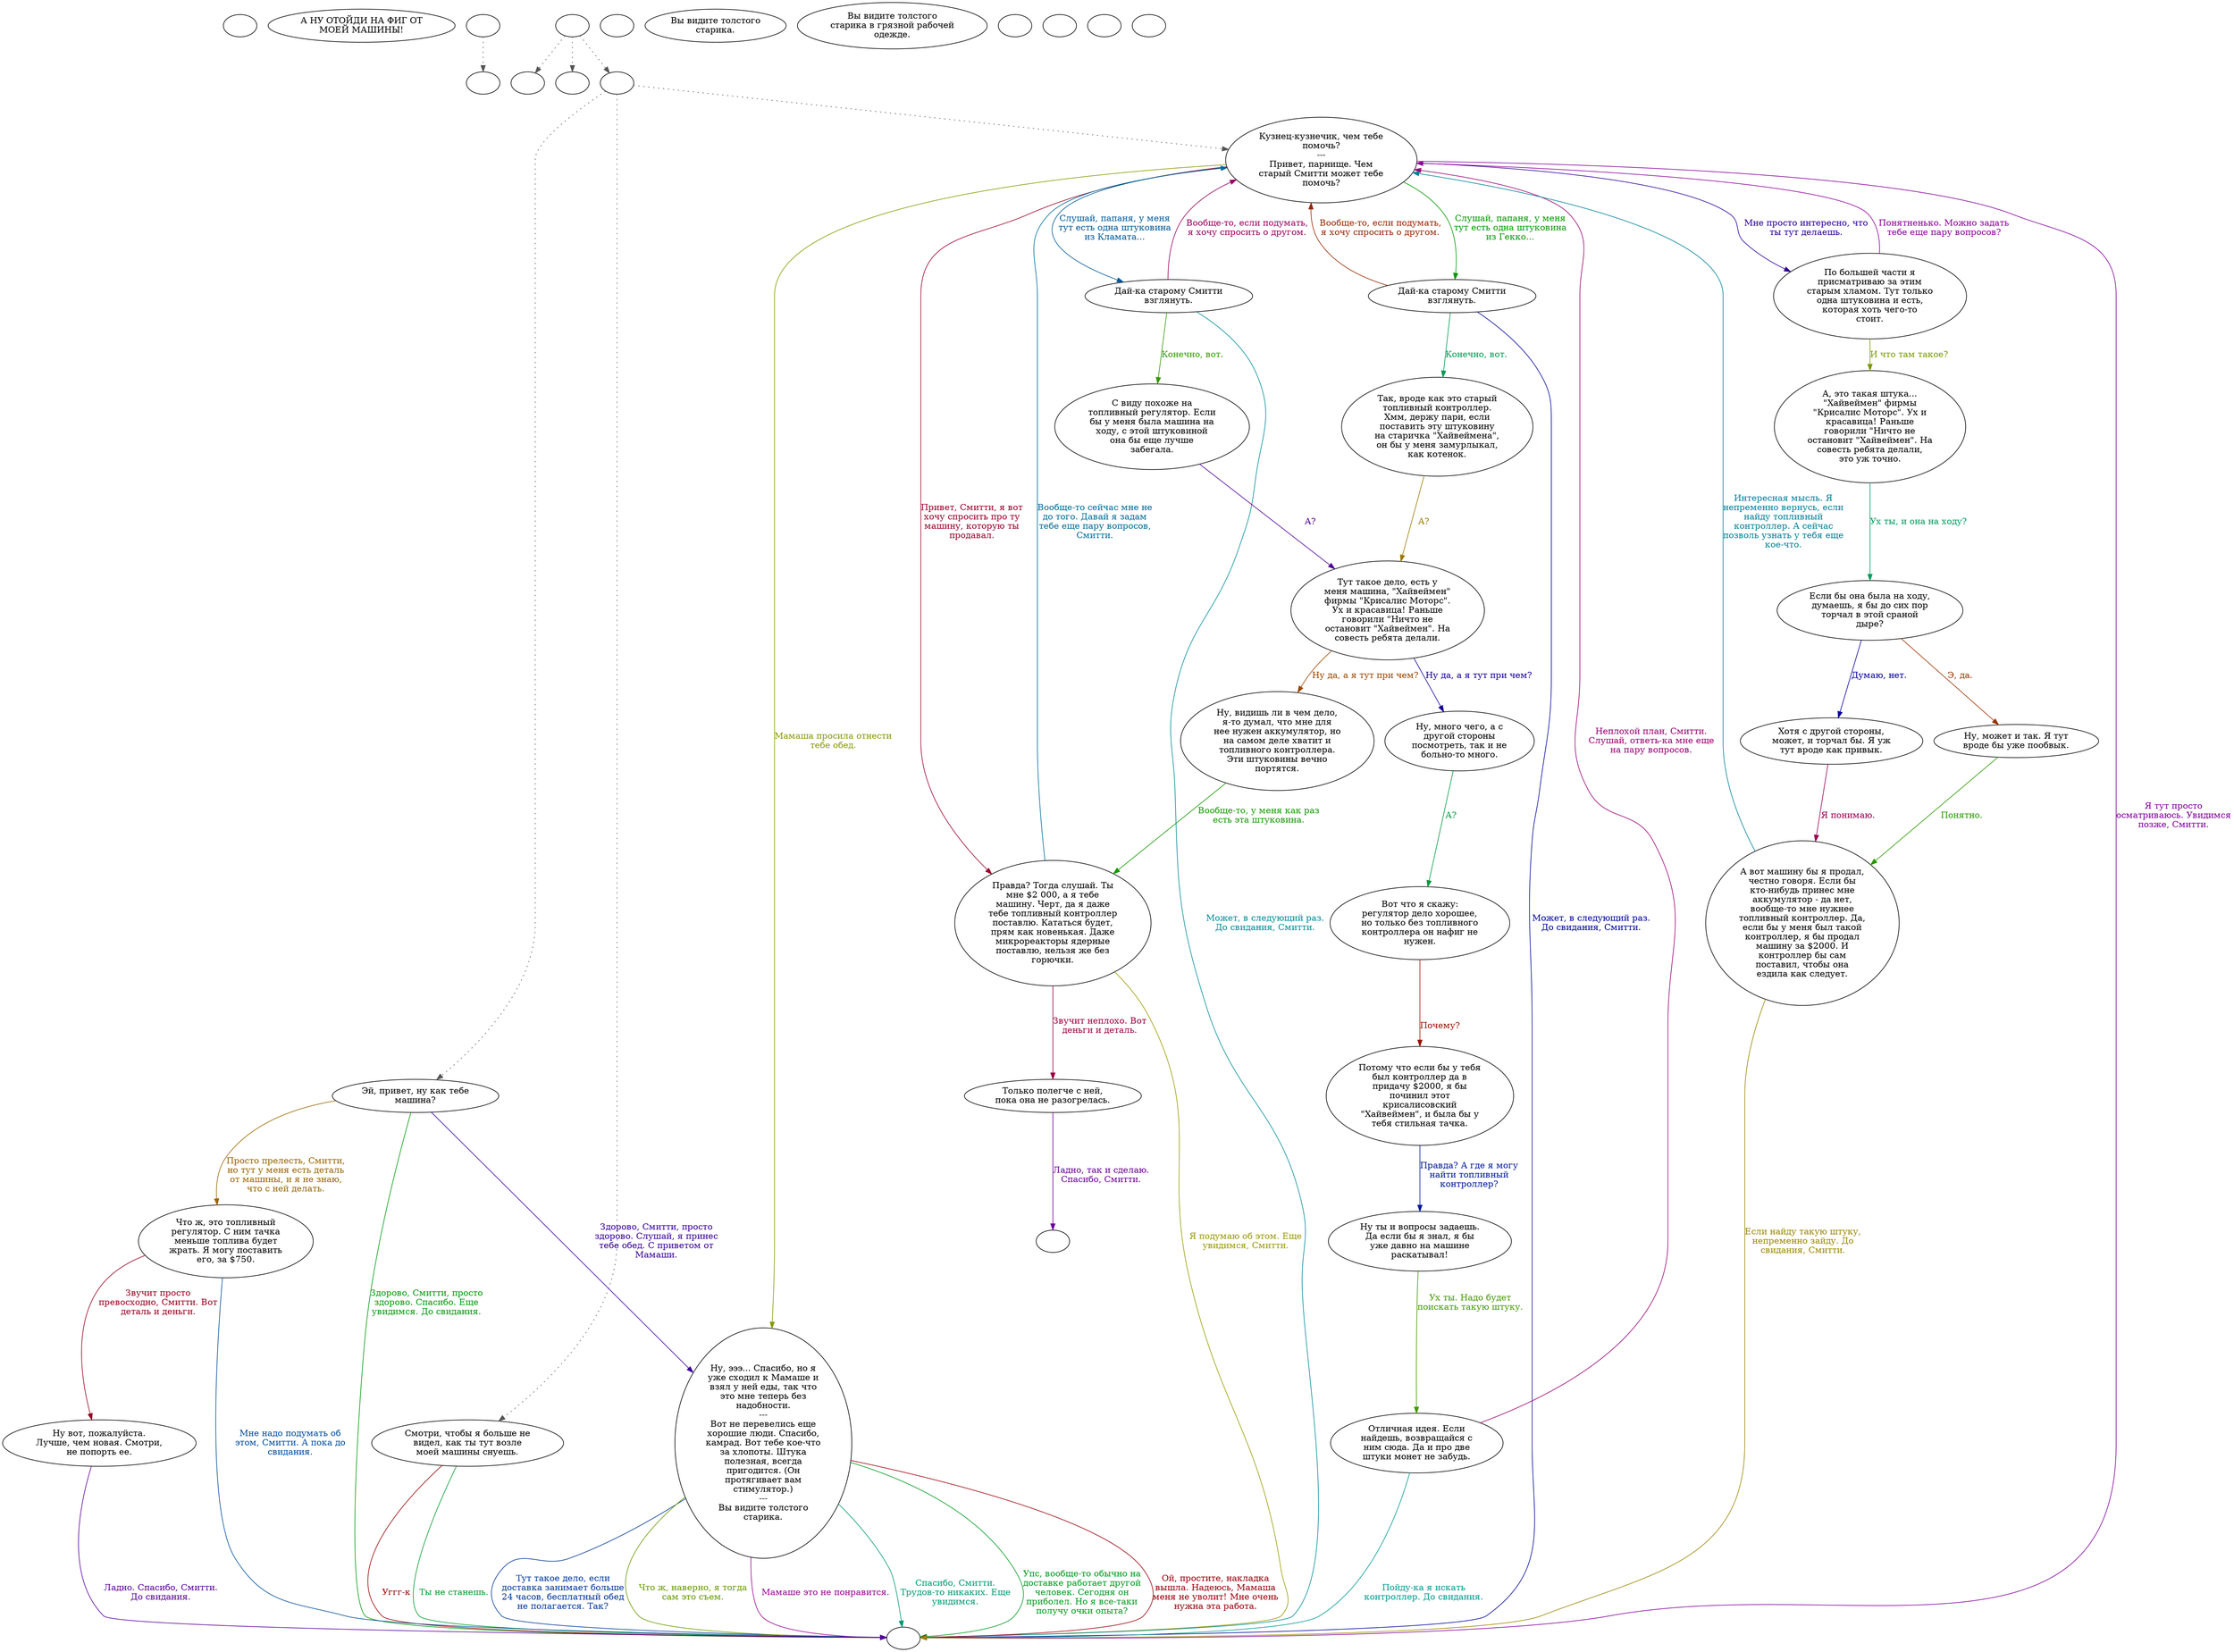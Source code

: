 digraph dcSmitty {
  "start" [style=filled       fillcolor="#FFFFFF"       color="#000000"]
  "start" [label=""]
  "critter_p_proc" [style=filled       fillcolor="#FFFFFF"       color="#000000"]
  "critter_p_proc" [label="А НУ ОТОЙДИ НА ФИГ ОТ\nМОЕЙ МАШИНЫ!"]
  "pickup_p_proc" [style=filled       fillcolor="#FFFFFF"       color="#000000"]
  "pickup_p_proc" -> "Node998" [style=dotted color="#555555"]
  "pickup_p_proc" [label=""]
  "talk_p_proc" [style=filled       fillcolor="#FFFFFF"       color="#000000"]
  "talk_p_proc" -> "Node001" [style=dotted color="#555555"]
  "talk_p_proc" -> "Node002" [style=dotted color="#555555"]
  "talk_p_proc" -> "Node000" [style=dotted color="#555555"]
  "talk_p_proc" [label=""]
  "destroy_p_proc" [style=filled       fillcolor="#FFFFFF"       color="#000000"]
  "destroy_p_proc" [label=""]
  "look_at_p_proc" [style=filled       fillcolor="#FFFFFF"       color="#000000"]
  "look_at_p_proc" [label="Вы видите толстого\nстарика."]
  "description_p_proc" [style=filled       fillcolor="#FFFFFF"       color="#000000"]
  "description_p_proc" [label="Вы видите толстого\nстарика в грязной рабочей\nодежде."]
  "use_skill_on_p_proc" [style=filled       fillcolor="#FFFFFF"       color="#000000"]
  "use_skill_on_p_proc" [label=""]
  "damage_p_proc" [style=filled       fillcolor="#FFFFFF"       color="#000000"]
  "damage_p_proc" [label=""]
  "map_enter_p_proc" [style=filled       fillcolor="#FFFFFF"       color="#000000"]
  "map_enter_p_proc" [label=""]
  "timed_event_p_proc" [style=filled       fillcolor="#FFFFFF"       color="#000000"]
  "timed_event_p_proc" [label=""]
  "Node998" [style=filled       fillcolor="#FFFFFF"       color="#000000"]
  "Node998" [label=""]
  "Node999" [style=filled       fillcolor="#FFFFFF"       color="#000000"]
  "Node999" [label=""]
  "Node000" [style=filled       fillcolor="#FFFFFF"       color="#000000"]
  "Node000" -> "Node018" [style=dotted color="#555555"]
  "Node000" -> "Node027" [style=dotted color="#555555"]
  "Node000" -> "Node003" [style=dotted color="#555555"]
  "Node000" [label=""]
  "Node001" [style=filled       fillcolor="#FFFFFF"       color="#000000"]
  "Node001" [label=""]
  "Node002" [style=filled       fillcolor="#FFFFFF"       color="#000000"]
  "Node002" [label=""]
  "Node003" [style=filled       fillcolor="#FFFFFF"       color="#000000"]
  "Node003" [label="Кузнец-кузнечик, чем тебе\nпомочь?\n---\nПривет, парнище. Чем\nстарый Смитти может тебе\nпомочь?"]
  "Node003" -> "Node020" [label="Мне просто интересно, что\nты тут делаешь." color="#2D0099" fontcolor="#2D0099"]
  "Node003" -> "Node004" [label="Слушай, папаня, у меня\nтут есть одна штуковина\nиз Гекко..." color="#009900" fontcolor="#009900"]
  "Node003" -> "Node011" [label="Привет, Смитти, я вот\nхочу спросить про ту\nмашину, которую ты\nпродавал." color="#99002C" fontcolor="#99002C"]
  "Node003" -> "Node005" [label="Слушай, папаня, у меня\nтут есть одна штуковина\nиз Кламата..." color="#005999" fontcolor="#005999"]
  "Node003" -> "Node008" [label="Мамаша просила отнести\nтебе обед." color="#869900" fontcolor="#869900"]
  "Node003" -> "Node999" [label="Я тут просто\nосматриваюсь. Увидимся\nпозже, Смитти." color="#800099" fontcolor="#800099"]
  "Node004" [style=filled       fillcolor="#FFFFFF"       color="#000000"]
  "Node004" [label="Дай-ка старому Смитти\nвзглянуть."]
  "Node004" -> "Node006" [label="Конечно, вот." color="#009953" fontcolor="#009953"]
  "Node004" -> "Node003" [label="Вообще-то, если подумать,\nя хочу спросить о другом." color="#992700" fontcolor="#992700"]
  "Node004" -> "Node999" [label="Может, в следующий раз.\nДо свидания, Смитти." color="#000699" fontcolor="#000699"]
  "Node005" [style=filled       fillcolor="#FFFFFF"       color="#000000"]
  "Node005" [label="Дай-ка старому Смитти\nвзглянуть."]
  "Node005" -> "Node007" [label="Конечно, вот." color="#339900" fontcolor="#339900"]
  "Node005" -> "Node003" [label="Вообще-то, если подумать,\nя хочу спросить о другом." color="#99005F" fontcolor="#99005F"]
  "Node005" -> "Node999" [label="Может, в следующий раз.\nДо свидания, Смитти." color="#008C99" fontcolor="#008C99"]
  "Node006" [style=filled       fillcolor="#FFFFFF"       color="#000000"]
  "Node006" [label="Так, вроде как это старый\nтопливный контроллер.\nХмм, держу пари, если\nпоставить эту штуковину\nна старичка \"Хайвеймена\",\nон бы у меня замурлыкал,\nкак котенок."]
  "Node006" -> "Node009" [label="А?" color="#997900" fontcolor="#997900"]
  "Node007" [style=filled       fillcolor="#FFFFFF"       color="#000000"]
  "Node007" [label="С виду похоже на\nтопливный регулятор. Если\nбы у меня была машина на\nходу, с этой штуковиной\nона бы еще лучше\nзабегала."]
  "Node007" -> "Node009" [label="А?" color="#4D0099" fontcolor="#4D0099"]
  "Node008" [style=filled       fillcolor="#FFFFFF"       color="#000000"]
  "Node008" [label="Ну, эээ... Спасибо, но я\nуже сходил к Мамаше и\nвзял у ней еды, так что\nэто мне теперь без\nнадобности.\n---\nВот не перевелись еще\nхорошие люди. Спасибо,\nкамрад. Вот тебе кое-что\nза хлопоты. Штука\nполезная, всегда\nпригодится. (Он\nпротягивает вам\nстимулятор.)\n---\nВы видите толстого\nстарика."]
  "Node008" -> "Node999" [label="Упс, вообще-то обычно на\nдоставке работает другой\nчеловек. Сегодня он\nприболел. Но я все-таки\nполучу очки опыта?" color="#009920" fontcolor="#009920"]
  "Node008" -> "Node999" [label="Ой, простите, накладка\nвышла. Надеюсь, Мамаша\nменя не уволит! Мне очень\nнужна эта работа." color="#99000D" fontcolor="#99000D"]
  "Node008" -> "Node999" [label="Тут такое дело, если\nдоставка занимает больше\n24 часов, бесплатный обед\nне полагается. Так?" color="#003999" fontcolor="#003999"]
  "Node008" -> "Node999" [label="Что ж, наверно, я тогда\nсам это съем." color="#669900" fontcolor="#669900"]
  "Node008" -> "Node999" [label="Мамаше это не понравится." color="#990093" fontcolor="#990093"]
  "Node008" -> "Node999" [label="Спасибо, Смитти.\nТрудов-то никаких. Еще\nувидимся." color="#009973" fontcolor="#009973"]
  "Node009" [style=filled       fillcolor="#FFFFFF"       color="#000000"]
  "Node009" [label="Тут такое дело, есть у\nменя машина, \"Хайвеймен\"\nфирмы \"Крисалис Моторс\".\nУх и красавица! Раньше\nговорили \"Ничто не\nостановит \"Хайвеймен\". На\nсовесть ребята делали."]
  "Node009" -> "Node010" [label="Ну да, а я тут при чем?" color="#994600" fontcolor="#994600"]
  "Node009" -> "Node013" [label="Ну да, а я тут при чем?" color="#190099" fontcolor="#190099"]
  "Node010" [style=filled       fillcolor="#FFFFFF"       color="#000000"]
  "Node010" [label="Ну, видишь ли в чем дело,\nя-то думал, что мне для\nнее нужен аккумулятор, но\nна самом деле хватит и\nтопливного контроллера.\nЭти штуковины вечно\nпортятся."]
  "Node010" -> "Node011" [label="Вообще-то, у меня как раз\nесть эта штуковина." color="#139900" fontcolor="#139900"]
  "Node011" [style=filled       fillcolor="#FFFFFF"       color="#000000"]
  "Node011" [label="Правда? Тогда слушай. Ты\nмне $2 000, а я тебе\nмашину. Черт, да я даже\nтебе топливный контроллер\nпоставлю. Кататься будет,\nпрям как новенькая. Даже\nмикрореакторы ядерные\nпоставлю, нельзя же без\nгорючки."]
  "Node011" -> "Node012" [label="Звучит неплохо. Вот\nденьги и деталь." color="#990040" fontcolor="#990040"]
  "Node011" -> "Node003" [label="Вообще-то сейчас мне не\nдо того. Давай я задам\nтебе еще пару вопросов,\nСмитти." color="#006C99" fontcolor="#006C99"]
  "Node011" -> "Node999" [label="Я подумаю об этом. Еще\nувидимся, Смитти." color="#999900" fontcolor="#999900"]
  "Node012" [style=filled       fillcolor="#FFFFFF"       color="#000000"]
  "Node012" [label="Только полегче с ней,\nпока она не разогрелась."]
  "Node012" -> "Node990" [label="Ладно, так и сделаю.\nСпасибо, Смитти." color="#6C0099" fontcolor="#6C0099"]
  "Node013" [style=filled       fillcolor="#FFFFFF"       color="#000000"]
  "Node013" [label="Ну, много чего, а с\nдругой стороны\nпосмотреть, так и не\nбольно-то много."]
  "Node013" -> "Node014" [label="А?" color="#009940" fontcolor="#009940"]
  "Node014" [style=filled       fillcolor="#FFFFFF"       color="#000000"]
  "Node014" [label="Вот что я скажу:\nрегулятор дело хорошее,\nно только без топливного\nконтроллера он нафиг не\nнужен."]
  "Node014" -> "Node015" [label="Почему?" color="#991300" fontcolor="#991300"]
  "Node015" [style=filled       fillcolor="#FFFFFF"       color="#000000"]
  "Node015" [label="Потому что если бы у тебя\nбыл контроллер да в\nпридачу $2000, я бы\nпочинил этот\nкрисалисовский\n\"Хайвеймен\", и была бы у\nтебя стильная тачка."]
  "Node015" -> "Node016" [label="Правда? А где я могу\nнайти топливный\nконтроллер?" color="#001A99" fontcolor="#001A99"]
  "Node016" [style=filled       fillcolor="#FFFFFF"       color="#000000"]
  "Node016" [label="Ну ты и вопросы задаешь.\nДа если бы я знал, я бы\nуже давно на машине\nраскатывал!"]
  "Node016" -> "Node017" [label="Ух ты. Надо будет\nпоискать такую штуку." color="#469900" fontcolor="#469900"]
  "Node017" [style=filled       fillcolor="#FFFFFF"       color="#000000"]
  "Node017" [label="Отличная идея. Если\nнайдешь, возвращайся с\nним сюда. Да и про две\nштуки монет не забудь."]
  "Node017" -> "Node003" [label="Неплохой план, Смитти.\nСлушай, ответь-ка мне еще\nна пару вопросов." color="#990073" fontcolor="#990073"]
  "Node017" -> "Node999" [label="Пойду-ка я искать\nконтроллер. До свидания." color="#009992" fontcolor="#009992"]
  "Node018" [style=filled       fillcolor="#FFFFFF"       color="#000000"]
  "Node018" [label="Эй, привет, ну как тебе\nмашина?"]
  "Node018" -> "Node019" [label="Просто прелесть, Смитти,\nно тут у меня есть деталь\nот машины, и я не знаю,\nчто с ней делать." color="#996600" fontcolor="#996600"]
  "Node018" -> "Node008" [label="Здорово, Смитти, просто\nздорово. Слушай, я принес\nтебе обед. С приветом от\nМамаши." color="#390099" fontcolor="#390099"]
  "Node018" -> "Node999" [label="Здорово, Смитти, просто\nздорово. Спасибо. Еще\nувидимся. До свидания." color="#00990C" fontcolor="#00990C"]
  "Node019" [style=filled       fillcolor="#FFFFFF"       color="#000000"]
  "Node019" [label="Что ж, это топливный\nрегулятор. С ним тачка\nменьше топлива будет\nжрать. Я могу поставить\nего, за $750."]
  "Node019" -> "Node026" [label="Звучит просто\nпревосходно, Смитти. Вот\nдеталь и деньги." color="#990020" fontcolor="#990020"]
  "Node019" -> "Node999" [label="Мне надо подумать об\nэтом, Смитти. А пока до\nсвидания." color="#004D99" fontcolor="#004D99"]
  "Node020" [style=filled       fillcolor="#FFFFFF"       color="#000000"]
  "Node020" [label="По большей части я\nприсматриваю за этим\nстарым хламом. Тут только\nодна штуковина и есть,\nкоторая хоть чего-то\nстоит."]
  "Node020" -> "Node021" [label="И что там такое?" color="#799900" fontcolor="#799900"]
  "Node020" -> "Node003" [label="Понятненько. Можно задать\nтебе еще пару вопросов?" color="#8C0099" fontcolor="#8C0099"]
  "Node021" [style=filled       fillcolor="#FFFFFF"       color="#000000"]
  "Node021" [label="А, это такая штука...\n\"Хайвеймен\" фирмы\n\"Крисалис Моторс\". Ух и\nкрасавица! Раньше\nговорили \"Ничто не\nостановит \"Хайвеймен\". На\nсовесть ребята делали,\nэто уж точно."]
  "Node021" -> "Node022" [label="Ух ты, и она на ходу?" color="#00995F" fontcolor="#00995F"]
  "Node022" [style=filled       fillcolor="#FFFFFF"       color="#000000"]
  "Node022" [label="Если бы она была на ходу,\nдумаешь, я бы до сих пор\nторчал в этой сраной\nдыре?"]
  "Node022" -> "Node023" [label="Э, да." color="#993300" fontcolor="#993300"]
  "Node022" -> "Node024" [label="Думаю, нет." color="#060099" fontcolor="#060099"]
  "Node023" [style=filled       fillcolor="#FFFFFF"       color="#000000"]
  "Node023" [label="Ну, может и так. Я тут\nвроде бы уже пообвык."]
  "Node023" -> "Node025" [label="Понятно." color="#279900" fontcolor="#279900"]
  "Node024" [style=filled       fillcolor="#FFFFFF"       color="#000000"]
  "Node024" [label="Хотя с другой стороны,\nможет, и торчал бы. Я уж\nтут вроде как привык."]
  "Node024" -> "Node025" [label="Я понимаю." color="#990053" fontcolor="#990053"]
  "Node025" [style=filled       fillcolor="#FFFFFF"       color="#000000"]
  "Node025" [label="А вот машину бы я продал,\nчестно говоря. Если бы\nкто-нибудь принес мне\nаккумулятор - да нет,\nвообще-то мне нужнее\nтопливный контроллер. Да,\nесли бы у меня был такой\nконтроллер, я бы продал\nмашину за $2000. И\nконтроллер бы сам\nпоставил, чтобы она\nездила как следует."]
  "Node025" -> "Node003" [label="Интересная мысль. Я\nнепременно вернусь, если\nнайду топливный\nконтроллер. А сейчас\nпозволь узнать у тебя еще\nкое-что." color="#008099" fontcolor="#008099"]
  "Node025" -> "Node999" [label="Если найду такую штуку,\nнепременно зайду. До\nсвидания, Смитти." color="#998500" fontcolor="#998500"]
  "Node026" [style=filled       fillcolor="#FFFFFF"       color="#000000"]
  "Node026" [label="Ну вот, пожалуйста.\nЛучше, чем новая. Смотри,\nне попорть ее."]
  "Node026" -> "Node999" [label="Ладно. Спасибо, Смитти.\nДо свидания." color="#590099" fontcolor="#590099"]
  "Node027" [style=filled       fillcolor="#FFFFFF"       color="#000000"]
  "Node027" [label="Смотри, чтобы я больше не\nвидел, как ты тут возле\nмоей машины снуешь."]
  "Node027" -> "Node999" [label="Ты не станешь." color="#00992C" fontcolor="#00992C"]
  "Node027" -> "Node999" [label="Уггг-к" color="#990001" fontcolor="#990001"]
  "Node990" [style=filled       fillcolor="#FFFFFF"       color="#000000"]
  "Node990" [label=""]
}